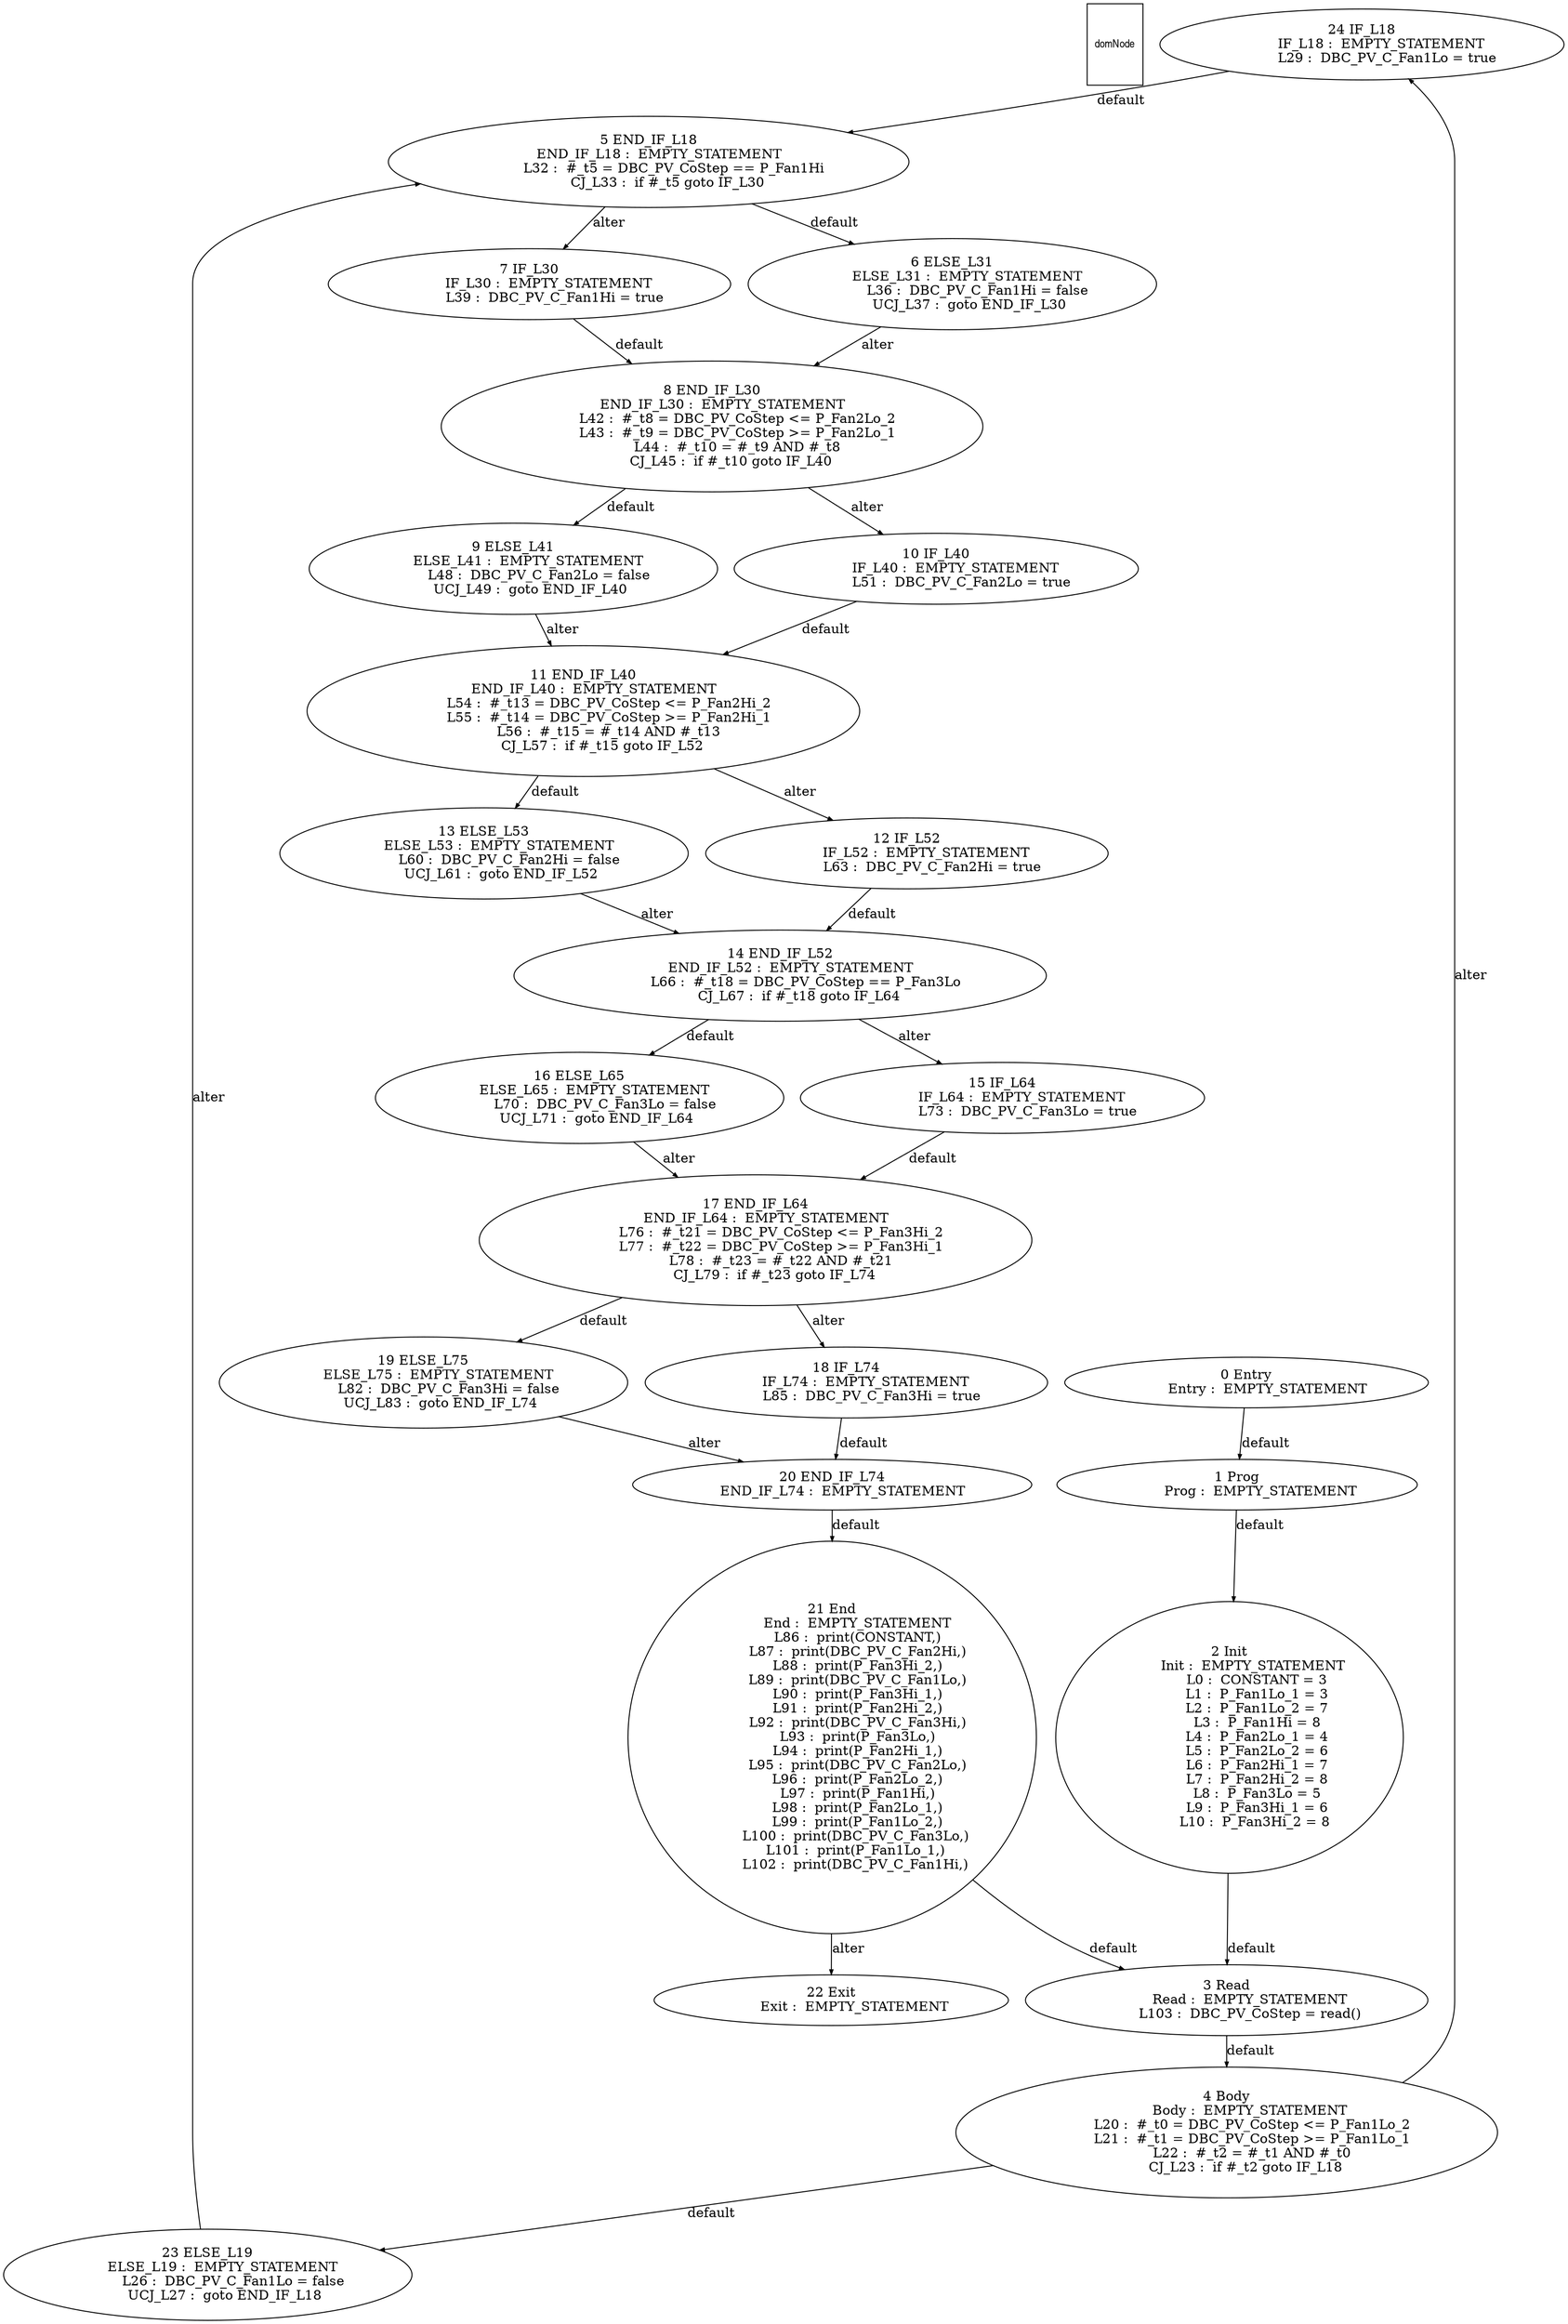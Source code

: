digraph G {
  ranksep=.25;
  edge [arrowsize=.5]
  domNode [shape=rectangle, fontname="ArialNarrow",
        fontsize=12,  height=1.2];
  "24 IF_L18
         IF_L18 :  EMPTY_STATEMENT
            L29 :  DBC_PV_C_Fan1Lo = true
"; "10 IF_L40
         IF_L40 :  EMPTY_STATEMENT
            L51 :  DBC_PV_C_Fan2Lo = true
"; "12 IF_L52
         IF_L52 :  EMPTY_STATEMENT
            L63 :  DBC_PV_C_Fan2Hi = true
"; "2 Init
           Init :  EMPTY_STATEMENT
             L0 :  CONSTANT = 3
             L1 :  P_Fan1Lo_1 = 3
             L2 :  P_Fan1Lo_2 = 7
             L3 :  P_Fan1Hi = 8
             L4 :  P_Fan2Lo_1 = 4
             L5 :  P_Fan2Lo_2 = 6
             L6 :  P_Fan2Hi_1 = 7
             L7 :  P_Fan2Hi_2 = 8
             L8 :  P_Fan3Lo = 5
             L9 :  P_Fan3Hi_1 = 6
            L10 :  P_Fan3Hi_2 = 8
"; "21 End
            End :  EMPTY_STATEMENT
            L86 :  print(CONSTANT,)
            L87 :  print(DBC_PV_C_Fan2Hi,)
            L88 :  print(P_Fan3Hi_2,)
            L89 :  print(DBC_PV_C_Fan1Lo,)
            L90 :  print(P_Fan3Hi_1,)
            L91 :  print(P_Fan2Hi_2,)
            L92 :  print(DBC_PV_C_Fan3Hi,)
            L93 :  print(P_Fan3Lo,)
            L94 :  print(P_Fan2Hi_1,)
            L95 :  print(DBC_PV_C_Fan2Lo,)
            L96 :  print(P_Fan2Lo_2,)
            L97 :  print(P_Fan1Hi,)
            L98 :  print(P_Fan2Lo_1,)
            L99 :  print(P_Fan1Lo_2,)
           L100 :  print(DBC_PV_C_Fan3Lo,)
           L101 :  print(P_Fan1Lo_1,)
           L102 :  print(DBC_PV_C_Fan1Hi,)
"; "15 IF_L64
         IF_L64 :  EMPTY_STATEMENT
            L73 :  DBC_PV_C_Fan3Lo = true
"; "1 Prog
           Prog :  EMPTY_STATEMENT
"; "20 END_IF_L74
     END_IF_L74 :  EMPTY_STATEMENT
"; "6 ELSE_L31
       ELSE_L31 :  EMPTY_STATEMENT
            L36 :  DBC_PV_C_Fan1Hi = false
        UCJ_L37 :  goto END_IF_L30
"; "3 Read
           Read :  EMPTY_STATEMENT
           L103 :  DBC_PV_CoStep = read()
"; "17 END_IF_L64
     END_IF_L64 :  EMPTY_STATEMENT
            L76 :  #_t21 = DBC_PV_CoStep <= P_Fan3Hi_2
            L77 :  #_t22 = DBC_PV_CoStep >= P_Fan3Hi_1
            L78 :  #_t23 = #_t22 AND #_t21
         CJ_L79 :  if #_t23 goto IF_L74
"; "8 END_IF_L30
     END_IF_L30 :  EMPTY_STATEMENT
            L42 :  #_t8 = DBC_PV_CoStep <= P_Fan2Lo_2
            L43 :  #_t9 = DBC_PV_CoStep >= P_Fan2Lo_1
            L44 :  #_t10 = #_t9 AND #_t8
         CJ_L45 :  if #_t10 goto IF_L40
"; "14 END_IF_L52
     END_IF_L52 :  EMPTY_STATEMENT
            L66 :  #_t18 = DBC_PV_CoStep == P_Fan3Lo
         CJ_L67 :  if #_t18 goto IF_L64
"; "16 ELSE_L65
       ELSE_L65 :  EMPTY_STATEMENT
            L70 :  DBC_PV_C_Fan3Lo = false
        UCJ_L71 :  goto END_IF_L64
"; "22 Exit
           Exit :  EMPTY_STATEMENT
"; "19 ELSE_L75
       ELSE_L75 :  EMPTY_STATEMENT
            L82 :  DBC_PV_C_Fan3Hi = false
        UCJ_L83 :  goto END_IF_L74
"; "7 IF_L30
         IF_L30 :  EMPTY_STATEMENT
            L39 :  DBC_PV_C_Fan1Hi = true
"; "23 ELSE_L19
       ELSE_L19 :  EMPTY_STATEMENT
            L26 :  DBC_PV_C_Fan1Lo = false
        UCJ_L27 :  goto END_IF_L18
"; "9 ELSE_L41
       ELSE_L41 :  EMPTY_STATEMENT
            L48 :  DBC_PV_C_Fan2Lo = false
        UCJ_L49 :  goto END_IF_L40
"; "5 END_IF_L18
     END_IF_L18 :  EMPTY_STATEMENT
            L32 :  #_t5 = DBC_PV_CoStep == P_Fan1Hi
         CJ_L33 :  if #_t5 goto IF_L30
"; "18 IF_L74
         IF_L74 :  EMPTY_STATEMENT
            L85 :  DBC_PV_C_Fan3Hi = true
"; "0 Entry
          Entry :  EMPTY_STATEMENT
"; "11 END_IF_L40
     END_IF_L40 :  EMPTY_STATEMENT
            L54 :  #_t13 = DBC_PV_CoStep <= P_Fan2Hi_2
            L55 :  #_t14 = DBC_PV_CoStep >= P_Fan2Hi_1
            L56 :  #_t15 = #_t14 AND #_t13
         CJ_L57 :  if #_t15 goto IF_L52
"; "4 Body
           Body :  EMPTY_STATEMENT
            L20 :  #_t0 = DBC_PV_CoStep <= P_Fan1Lo_2
            L21 :  #_t1 = DBC_PV_CoStep >= P_Fan1Lo_1
            L22 :  #_t2 = #_t1 AND #_t0
         CJ_L23 :  if #_t2 goto IF_L18
"; "13 ELSE_L53
       ELSE_L53 :  EMPTY_STATEMENT
            L60 :  DBC_PV_C_Fan2Hi = false
        UCJ_L61 :  goto END_IF_L52
"; 
  "1 Prog
           Prog :  EMPTY_STATEMENT
" -> "2 Init
           Init :  EMPTY_STATEMENT
             L0 :  CONSTANT = 3
             L1 :  P_Fan1Lo_1 = 3
             L2 :  P_Fan1Lo_2 = 7
             L3 :  P_Fan1Hi = 8
             L4 :  P_Fan2Lo_1 = 4
             L5 :  P_Fan2Lo_2 = 6
             L6 :  P_Fan2Hi_1 = 7
             L7 :  P_Fan2Hi_2 = 8
             L8 :  P_Fan3Lo = 5
             L9 :  P_Fan3Hi_1 = 6
            L10 :  P_Fan3Hi_2 = 8
"  [label="default"];
  "2 Init
           Init :  EMPTY_STATEMENT
             L0 :  CONSTANT = 3
             L1 :  P_Fan1Lo_1 = 3
             L2 :  P_Fan1Lo_2 = 7
             L3 :  P_Fan1Hi = 8
             L4 :  P_Fan2Lo_1 = 4
             L5 :  P_Fan2Lo_2 = 6
             L6 :  P_Fan2Hi_1 = 7
             L7 :  P_Fan2Hi_2 = 8
             L8 :  P_Fan3Lo = 5
             L9 :  P_Fan3Hi_1 = 6
            L10 :  P_Fan3Hi_2 = 8
" -> "3 Read
           Read :  EMPTY_STATEMENT
           L103 :  DBC_PV_CoStep = read()
"  [label="default"];
  "4 Body
           Body :  EMPTY_STATEMENT
            L20 :  #_t0 = DBC_PV_CoStep <= P_Fan1Lo_2
            L21 :  #_t1 = DBC_PV_CoStep >= P_Fan1Lo_1
            L22 :  #_t2 = #_t1 AND #_t0
         CJ_L23 :  if #_t2 goto IF_L18
" -> "23 ELSE_L19
       ELSE_L19 :  EMPTY_STATEMENT
            L26 :  DBC_PV_C_Fan1Lo = false
        UCJ_L27 :  goto END_IF_L18
"  [label="default"];
  "4 Body
           Body :  EMPTY_STATEMENT
            L20 :  #_t0 = DBC_PV_CoStep <= P_Fan1Lo_2
            L21 :  #_t1 = DBC_PV_CoStep >= P_Fan1Lo_1
            L22 :  #_t2 = #_t1 AND #_t0
         CJ_L23 :  if #_t2 goto IF_L18
" -> "24 IF_L18
         IF_L18 :  EMPTY_STATEMENT
            L29 :  DBC_PV_C_Fan1Lo = true
"  [label="alter"];
  "23 ELSE_L19
       ELSE_L19 :  EMPTY_STATEMENT
            L26 :  DBC_PV_C_Fan1Lo = false
        UCJ_L27 :  goto END_IF_L18
" -> "5 END_IF_L18
     END_IF_L18 :  EMPTY_STATEMENT
            L32 :  #_t5 = DBC_PV_CoStep == P_Fan1Hi
         CJ_L33 :  if #_t5 goto IF_L30
"  [label="alter"];
  "24 IF_L18
         IF_L18 :  EMPTY_STATEMENT
            L29 :  DBC_PV_C_Fan1Lo = true
" -> "5 END_IF_L18
     END_IF_L18 :  EMPTY_STATEMENT
            L32 :  #_t5 = DBC_PV_CoStep == P_Fan1Hi
         CJ_L33 :  if #_t5 goto IF_L30
"  [label="default"];
  "5 END_IF_L18
     END_IF_L18 :  EMPTY_STATEMENT
            L32 :  #_t5 = DBC_PV_CoStep == P_Fan1Hi
         CJ_L33 :  if #_t5 goto IF_L30
" -> "6 ELSE_L31
       ELSE_L31 :  EMPTY_STATEMENT
            L36 :  DBC_PV_C_Fan1Hi = false
        UCJ_L37 :  goto END_IF_L30
"  [label="default"];
  "5 END_IF_L18
     END_IF_L18 :  EMPTY_STATEMENT
            L32 :  #_t5 = DBC_PV_CoStep == P_Fan1Hi
         CJ_L33 :  if #_t5 goto IF_L30
" -> "7 IF_L30
         IF_L30 :  EMPTY_STATEMENT
            L39 :  DBC_PV_C_Fan1Hi = true
"  [label="alter"];
  "6 ELSE_L31
       ELSE_L31 :  EMPTY_STATEMENT
            L36 :  DBC_PV_C_Fan1Hi = false
        UCJ_L37 :  goto END_IF_L30
" -> "8 END_IF_L30
     END_IF_L30 :  EMPTY_STATEMENT
            L42 :  #_t8 = DBC_PV_CoStep <= P_Fan2Lo_2
            L43 :  #_t9 = DBC_PV_CoStep >= P_Fan2Lo_1
            L44 :  #_t10 = #_t9 AND #_t8
         CJ_L45 :  if #_t10 goto IF_L40
"  [label="alter"];
  "7 IF_L30
         IF_L30 :  EMPTY_STATEMENT
            L39 :  DBC_PV_C_Fan1Hi = true
" -> "8 END_IF_L30
     END_IF_L30 :  EMPTY_STATEMENT
            L42 :  #_t8 = DBC_PV_CoStep <= P_Fan2Lo_2
            L43 :  #_t9 = DBC_PV_CoStep >= P_Fan2Lo_1
            L44 :  #_t10 = #_t9 AND #_t8
         CJ_L45 :  if #_t10 goto IF_L40
"  [label="default"];
  "8 END_IF_L30
     END_IF_L30 :  EMPTY_STATEMENT
            L42 :  #_t8 = DBC_PV_CoStep <= P_Fan2Lo_2
            L43 :  #_t9 = DBC_PV_CoStep >= P_Fan2Lo_1
            L44 :  #_t10 = #_t9 AND #_t8
         CJ_L45 :  if #_t10 goto IF_L40
" -> "9 ELSE_L41
       ELSE_L41 :  EMPTY_STATEMENT
            L48 :  DBC_PV_C_Fan2Lo = false
        UCJ_L49 :  goto END_IF_L40
"  [label="default"];
  "8 END_IF_L30
     END_IF_L30 :  EMPTY_STATEMENT
            L42 :  #_t8 = DBC_PV_CoStep <= P_Fan2Lo_2
            L43 :  #_t9 = DBC_PV_CoStep >= P_Fan2Lo_1
            L44 :  #_t10 = #_t9 AND #_t8
         CJ_L45 :  if #_t10 goto IF_L40
" -> "10 IF_L40
         IF_L40 :  EMPTY_STATEMENT
            L51 :  DBC_PV_C_Fan2Lo = true
"  [label="alter"];
  "9 ELSE_L41
       ELSE_L41 :  EMPTY_STATEMENT
            L48 :  DBC_PV_C_Fan2Lo = false
        UCJ_L49 :  goto END_IF_L40
" -> "11 END_IF_L40
     END_IF_L40 :  EMPTY_STATEMENT
            L54 :  #_t13 = DBC_PV_CoStep <= P_Fan2Hi_2
            L55 :  #_t14 = DBC_PV_CoStep >= P_Fan2Hi_1
            L56 :  #_t15 = #_t14 AND #_t13
         CJ_L57 :  if #_t15 goto IF_L52
"  [label="alter"];
  "10 IF_L40
         IF_L40 :  EMPTY_STATEMENT
            L51 :  DBC_PV_C_Fan2Lo = true
" -> "11 END_IF_L40
     END_IF_L40 :  EMPTY_STATEMENT
            L54 :  #_t13 = DBC_PV_CoStep <= P_Fan2Hi_2
            L55 :  #_t14 = DBC_PV_CoStep >= P_Fan2Hi_1
            L56 :  #_t15 = #_t14 AND #_t13
         CJ_L57 :  if #_t15 goto IF_L52
"  [label="default"];
  "11 END_IF_L40
     END_IF_L40 :  EMPTY_STATEMENT
            L54 :  #_t13 = DBC_PV_CoStep <= P_Fan2Hi_2
            L55 :  #_t14 = DBC_PV_CoStep >= P_Fan2Hi_1
            L56 :  #_t15 = #_t14 AND #_t13
         CJ_L57 :  if #_t15 goto IF_L52
" -> "13 ELSE_L53
       ELSE_L53 :  EMPTY_STATEMENT
            L60 :  DBC_PV_C_Fan2Hi = false
        UCJ_L61 :  goto END_IF_L52
"  [label="default"];
  "11 END_IF_L40
     END_IF_L40 :  EMPTY_STATEMENT
            L54 :  #_t13 = DBC_PV_CoStep <= P_Fan2Hi_2
            L55 :  #_t14 = DBC_PV_CoStep >= P_Fan2Hi_1
            L56 :  #_t15 = #_t14 AND #_t13
         CJ_L57 :  if #_t15 goto IF_L52
" -> "12 IF_L52
         IF_L52 :  EMPTY_STATEMENT
            L63 :  DBC_PV_C_Fan2Hi = true
"  [label="alter"];
  "13 ELSE_L53
       ELSE_L53 :  EMPTY_STATEMENT
            L60 :  DBC_PV_C_Fan2Hi = false
        UCJ_L61 :  goto END_IF_L52
" -> "14 END_IF_L52
     END_IF_L52 :  EMPTY_STATEMENT
            L66 :  #_t18 = DBC_PV_CoStep == P_Fan3Lo
         CJ_L67 :  if #_t18 goto IF_L64
"  [label="alter"];
  "12 IF_L52
         IF_L52 :  EMPTY_STATEMENT
            L63 :  DBC_PV_C_Fan2Hi = true
" -> "14 END_IF_L52
     END_IF_L52 :  EMPTY_STATEMENT
            L66 :  #_t18 = DBC_PV_CoStep == P_Fan3Lo
         CJ_L67 :  if #_t18 goto IF_L64
"  [label="default"];
  "14 END_IF_L52
     END_IF_L52 :  EMPTY_STATEMENT
            L66 :  #_t18 = DBC_PV_CoStep == P_Fan3Lo
         CJ_L67 :  if #_t18 goto IF_L64
" -> "16 ELSE_L65
       ELSE_L65 :  EMPTY_STATEMENT
            L70 :  DBC_PV_C_Fan3Lo = false
        UCJ_L71 :  goto END_IF_L64
"  [label="default"];
  "14 END_IF_L52
     END_IF_L52 :  EMPTY_STATEMENT
            L66 :  #_t18 = DBC_PV_CoStep == P_Fan3Lo
         CJ_L67 :  if #_t18 goto IF_L64
" -> "15 IF_L64
         IF_L64 :  EMPTY_STATEMENT
            L73 :  DBC_PV_C_Fan3Lo = true
"  [label="alter"];
  "16 ELSE_L65
       ELSE_L65 :  EMPTY_STATEMENT
            L70 :  DBC_PV_C_Fan3Lo = false
        UCJ_L71 :  goto END_IF_L64
" -> "17 END_IF_L64
     END_IF_L64 :  EMPTY_STATEMENT
            L76 :  #_t21 = DBC_PV_CoStep <= P_Fan3Hi_2
            L77 :  #_t22 = DBC_PV_CoStep >= P_Fan3Hi_1
            L78 :  #_t23 = #_t22 AND #_t21
         CJ_L79 :  if #_t23 goto IF_L74
"  [label="alter"];
  "15 IF_L64
         IF_L64 :  EMPTY_STATEMENT
            L73 :  DBC_PV_C_Fan3Lo = true
" -> "17 END_IF_L64
     END_IF_L64 :  EMPTY_STATEMENT
            L76 :  #_t21 = DBC_PV_CoStep <= P_Fan3Hi_2
            L77 :  #_t22 = DBC_PV_CoStep >= P_Fan3Hi_1
            L78 :  #_t23 = #_t22 AND #_t21
         CJ_L79 :  if #_t23 goto IF_L74
"  [label="default"];
  "17 END_IF_L64
     END_IF_L64 :  EMPTY_STATEMENT
            L76 :  #_t21 = DBC_PV_CoStep <= P_Fan3Hi_2
            L77 :  #_t22 = DBC_PV_CoStep >= P_Fan3Hi_1
            L78 :  #_t23 = #_t22 AND #_t21
         CJ_L79 :  if #_t23 goto IF_L74
" -> "19 ELSE_L75
       ELSE_L75 :  EMPTY_STATEMENT
            L82 :  DBC_PV_C_Fan3Hi = false
        UCJ_L83 :  goto END_IF_L74
"  [label="default"];
  "17 END_IF_L64
     END_IF_L64 :  EMPTY_STATEMENT
            L76 :  #_t21 = DBC_PV_CoStep <= P_Fan3Hi_2
            L77 :  #_t22 = DBC_PV_CoStep >= P_Fan3Hi_1
            L78 :  #_t23 = #_t22 AND #_t21
         CJ_L79 :  if #_t23 goto IF_L74
" -> "18 IF_L74
         IF_L74 :  EMPTY_STATEMENT
            L85 :  DBC_PV_C_Fan3Hi = true
"  [label="alter"];
  "19 ELSE_L75
       ELSE_L75 :  EMPTY_STATEMENT
            L82 :  DBC_PV_C_Fan3Hi = false
        UCJ_L83 :  goto END_IF_L74
" -> "20 END_IF_L74
     END_IF_L74 :  EMPTY_STATEMENT
"  [label="alter"];
  "18 IF_L74
         IF_L74 :  EMPTY_STATEMENT
            L85 :  DBC_PV_C_Fan3Hi = true
" -> "20 END_IF_L74
     END_IF_L74 :  EMPTY_STATEMENT
"  [label="default"];
  "20 END_IF_L74
     END_IF_L74 :  EMPTY_STATEMENT
" -> "21 End
            End :  EMPTY_STATEMENT
            L86 :  print(CONSTANT,)
            L87 :  print(DBC_PV_C_Fan2Hi,)
            L88 :  print(P_Fan3Hi_2,)
            L89 :  print(DBC_PV_C_Fan1Lo,)
            L90 :  print(P_Fan3Hi_1,)
            L91 :  print(P_Fan2Hi_2,)
            L92 :  print(DBC_PV_C_Fan3Hi,)
            L93 :  print(P_Fan3Lo,)
            L94 :  print(P_Fan2Hi_1,)
            L95 :  print(DBC_PV_C_Fan2Lo,)
            L96 :  print(P_Fan2Lo_2,)
            L97 :  print(P_Fan1Hi,)
            L98 :  print(P_Fan2Lo_1,)
            L99 :  print(P_Fan1Lo_2,)
           L100 :  print(DBC_PV_C_Fan3Lo,)
           L101 :  print(P_Fan1Lo_1,)
           L102 :  print(DBC_PV_C_Fan1Hi,)
"  [label="default"];
  "0 Entry
          Entry :  EMPTY_STATEMENT
" -> "1 Prog
           Prog :  EMPTY_STATEMENT
"  [label="default"];
  "21 End
            End :  EMPTY_STATEMENT
            L86 :  print(CONSTANT,)
            L87 :  print(DBC_PV_C_Fan2Hi,)
            L88 :  print(P_Fan3Hi_2,)
            L89 :  print(DBC_PV_C_Fan1Lo,)
            L90 :  print(P_Fan3Hi_1,)
            L91 :  print(P_Fan2Hi_2,)
            L92 :  print(DBC_PV_C_Fan3Hi,)
            L93 :  print(P_Fan3Lo,)
            L94 :  print(P_Fan2Hi_1,)
            L95 :  print(DBC_PV_C_Fan2Lo,)
            L96 :  print(P_Fan2Lo_2,)
            L97 :  print(P_Fan1Hi,)
            L98 :  print(P_Fan2Lo_1,)
            L99 :  print(P_Fan1Lo_2,)
           L100 :  print(DBC_PV_C_Fan3Lo,)
           L101 :  print(P_Fan1Lo_1,)
           L102 :  print(DBC_PV_C_Fan1Hi,)
" -> "3 Read
           Read :  EMPTY_STATEMENT
           L103 :  DBC_PV_CoStep = read()
"  [label="default"];
  "21 End
            End :  EMPTY_STATEMENT
            L86 :  print(CONSTANT,)
            L87 :  print(DBC_PV_C_Fan2Hi,)
            L88 :  print(P_Fan3Hi_2,)
            L89 :  print(DBC_PV_C_Fan1Lo,)
            L90 :  print(P_Fan3Hi_1,)
            L91 :  print(P_Fan2Hi_2,)
            L92 :  print(DBC_PV_C_Fan3Hi,)
            L93 :  print(P_Fan3Lo,)
            L94 :  print(P_Fan2Hi_1,)
            L95 :  print(DBC_PV_C_Fan2Lo,)
            L96 :  print(P_Fan2Lo_2,)
            L97 :  print(P_Fan1Hi,)
            L98 :  print(P_Fan2Lo_1,)
            L99 :  print(P_Fan1Lo_2,)
           L100 :  print(DBC_PV_C_Fan3Lo,)
           L101 :  print(P_Fan1Lo_1,)
           L102 :  print(DBC_PV_C_Fan1Hi,)
" -> "22 Exit
           Exit :  EMPTY_STATEMENT
"  [label="alter"];
  "3 Read
           Read :  EMPTY_STATEMENT
           L103 :  DBC_PV_CoStep = read()
" -> "4 Body
           Body :  EMPTY_STATEMENT
            L20 :  #_t0 = DBC_PV_CoStep <= P_Fan1Lo_2
            L21 :  #_t1 = DBC_PV_CoStep >= P_Fan1Lo_1
            L22 :  #_t2 = #_t1 AND #_t0
         CJ_L23 :  if #_t2 goto IF_L18
"  [label="default"];
}
